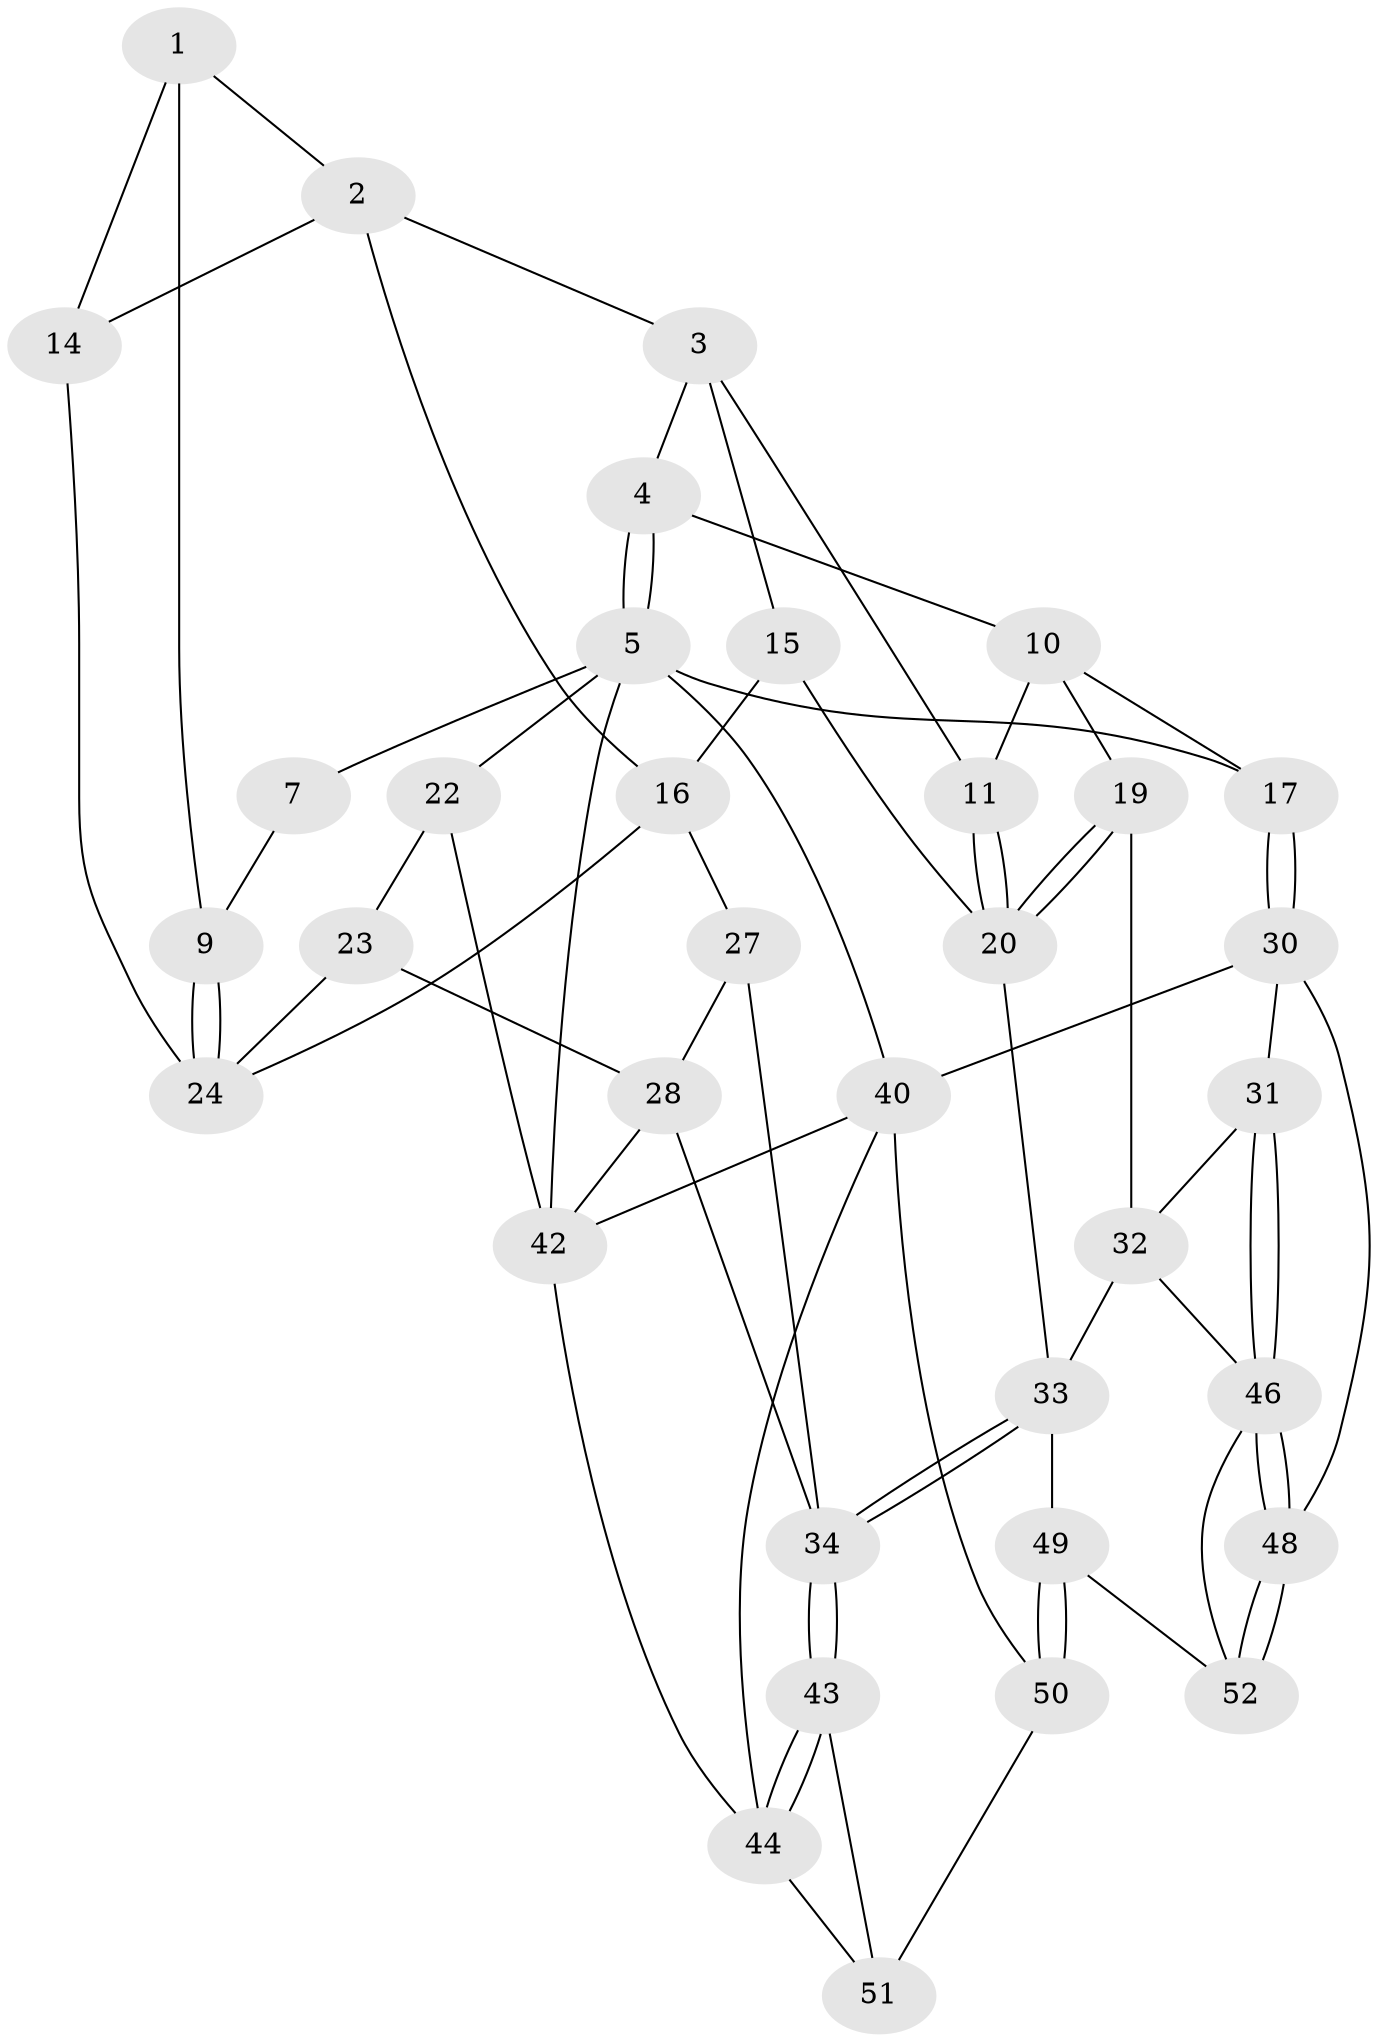 // Generated by graph-tools (version 1.1) at 2025/24/03/03/25 07:24:35]
// undirected, 35 vertices, 74 edges
graph export_dot {
graph [start="1"]
  node [color=gray90,style=filled];
  1 [pos="+0.27343153929172387+0",super="+8"];
  2 [pos="+0.4476953666078827+0",super="+13"];
  3 [pos="+0.4917373344574834+0",super="+12"];
  4 [pos="+0.7656611103460519+0"];
  5 [pos="+1+0",super="+6"];
  7 [pos="+0.1614495372873927+0"];
  9 [pos="+0.11232147896983612+0.11996898218031683"];
  10 [pos="+0.7619047725502075+0.0642450099908927",super="+18"];
  11 [pos="+0.7489065236550267+0.07643913607975564"];
  14 [pos="+0.36286372175584447+0.1749919894020069"];
  15 [pos="+0.5049987607412241+0.2660168500455015"];
  16 [pos="+0.42985382916228576+0.23195769254660756",super="+26"];
  17 [pos="+1+0"];
  19 [pos="+0.8474371061489137+0.3283314903302397"];
  20 [pos="+0.7175360472479528+0.3316576698732508",super="+21"];
  22 [pos="+0+0.17668090106124945",super="+38"];
  23 [pos="+0.02706916178785538+0.18879304608671857",super="+29"];
  24 [pos="+0.0773691277711346+0.1811896443051876",super="+25"];
  27 [pos="+0.20178132327530723+0.39703370161028545"];
  28 [pos="+0.17689315185352927+0.4143495613983887",super="+39"];
  30 [pos="+1+0.4371632697263262",super="+41"];
  31 [pos="+1+0.4401181345693153"];
  32 [pos="+0.8492541443631451+0.3292923821009664",super="+36"];
  33 [pos="+0.5484709191451697+0.5404769971470391",super="+37"];
  34 [pos="+0.49132284629350165+0.5821983596927619",super="+35"];
  40 [pos="+1+1",super="+55"];
  42 [pos="+0+0.9380763719768634",super="+45"];
  43 [pos="+0.47313888270106336+0.6403052587525042"];
  44 [pos="+0+1",super="+56"];
  46 [pos="+0.8193806608080942+0.652951539524354",super="+47"];
  48 [pos="+1+0.8616723915888863"];
  49 [pos="+0.7050368010715263+0.8002773462159036",super="+53"];
  50 [pos="+0.6650097854384499+0.867554794996184",super="+54"];
  51 [pos="+0.5801427350231962+0.8911162910248256"];
  52 [pos="+0.8114235186770092+0.8635441449952452"];
  1 -- 2;
  1 -- 9;
  1 -- 14;
  2 -- 3;
  2 -- 16;
  2 -- 14;
  3 -- 4;
  3 -- 11;
  3 -- 15;
  4 -- 5;
  4 -- 5;
  4 -- 10;
  5 -- 17;
  5 -- 40;
  5 -- 42;
  5 -- 22;
  5 -- 7;
  7 -- 9;
  9 -- 24;
  9 -- 24;
  10 -- 11;
  10 -- 17;
  10 -- 19;
  11 -- 20;
  11 -- 20;
  14 -- 24;
  15 -- 16;
  15 -- 20;
  16 -- 24;
  16 -- 27;
  17 -- 30;
  17 -- 30;
  19 -- 20;
  19 -- 20;
  19 -- 32;
  20 -- 33;
  22 -- 23 [weight=2];
  22 -- 42;
  23 -- 24;
  23 -- 28;
  27 -- 28;
  27 -- 34;
  28 -- 34;
  28 -- 42;
  30 -- 31;
  30 -- 40;
  30 -- 48;
  31 -- 32;
  31 -- 46;
  31 -- 46;
  32 -- 46;
  32 -- 33;
  33 -- 34;
  33 -- 34;
  33 -- 49;
  34 -- 43;
  34 -- 43;
  40 -- 42;
  40 -- 50;
  40 -- 44;
  42 -- 44;
  43 -- 44;
  43 -- 44;
  43 -- 51;
  44 -- 51;
  46 -- 48;
  46 -- 48;
  46 -- 52;
  48 -- 52;
  48 -- 52;
  49 -- 50 [weight=2];
  49 -- 50;
  49 -- 52;
  50 -- 51;
}
